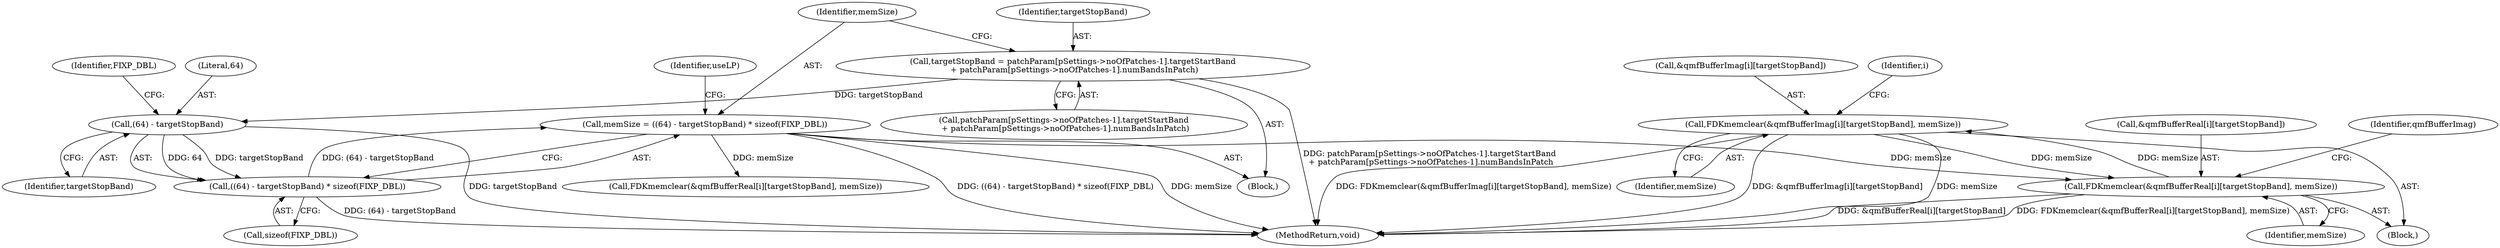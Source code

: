 digraph "0_Android_8e3be529372892e20ccf196809bc73276c822189@array" {
"1000329" [label="(Call,FDKmemclear(&qmfBufferImag[i][targetStopBand], memSize))"];
"1000321" [label="(Call,FDKmemclear(&qmfBufferReal[i][targetStopBand], memSize))"];
"1000329" [label="(Call,FDKmemclear(&qmfBufferImag[i][targetStopBand], memSize))"];
"1000299" [label="(Call,memSize = ((64) - targetStopBand) * sizeof(FIXP_DBL))"];
"1000301" [label="(Call,((64) - targetStopBand) * sizeof(FIXP_DBL))"];
"1000302" [label="(Call,(64) - targetStopBand)"];
"1000277" [label="(Call,targetStopBand = patchParam[pSettings->noOfPatches-1].targetStartBand\n + patchParam[pSettings->noOfPatches-1].numBandsInPatch)"];
"1000306" [label="(Identifier,FIXP_DBL)"];
"1000330" [label="(Call,&qmfBufferImag[i][targetStopBand])"];
"1000321" [label="(Call,FDKmemclear(&qmfBufferReal[i][targetStopBand], memSize))"];
"1000278" [label="(Identifier,targetStopBand)"];
"1000320" [label="(Block,)"];
"1000279" [label="(Call,patchParam[pSettings->noOfPatches-1].targetStartBand\n + patchParam[pSettings->noOfPatches-1].numBandsInPatch)"];
"1000302" [label="(Call,(64) - targetStopBand)"];
"1000305" [label="(Call,sizeof(FIXP_DBL))"];
"1000322" [label="(Call,&qmfBufferReal[i][targetStopBand])"];
"1000348" [label="(Call,FDKmemclear(&qmfBufferReal[i][targetStopBand], memSize))"];
"1000304" [label="(Identifier,targetStopBand)"];
"1000328" [label="(Identifier,memSize)"];
"1002020" [label="(MethodReturn,void)"];
"1000303" [label="(Literal,64)"];
"1000299" [label="(Call,memSize = ((64) - targetStopBand) * sizeof(FIXP_DBL))"];
"1000329" [label="(Call,FDKmemclear(&qmfBufferImag[i][targetStopBand], memSize))"];
"1000336" [label="(Identifier,memSize)"];
"1000277" [label="(Call,targetStopBand = patchParam[pSettings->noOfPatches-1].targetStartBand\n + patchParam[pSettings->noOfPatches-1].numBandsInPatch)"];
"1000300" [label="(Identifier,memSize)"];
"1000309" [label="(Identifier,useLP)"];
"1000178" [label="(Block,)"];
"1000301" [label="(Call,((64) - targetStopBand) * sizeof(FIXP_DBL))"];
"1000319" [label="(Identifier,i)"];
"1000333" [label="(Identifier,qmfBufferImag)"];
"1000329" -> "1000320"  [label="AST: "];
"1000329" -> "1000336"  [label="CFG: "];
"1000330" -> "1000329"  [label="AST: "];
"1000336" -> "1000329"  [label="AST: "];
"1000319" -> "1000329"  [label="CFG: "];
"1000329" -> "1002020"  [label="DDG: memSize"];
"1000329" -> "1002020"  [label="DDG: FDKmemclear(&qmfBufferImag[i][targetStopBand], memSize)"];
"1000329" -> "1002020"  [label="DDG: &qmfBufferImag[i][targetStopBand]"];
"1000329" -> "1000321"  [label="DDG: memSize"];
"1000321" -> "1000329"  [label="DDG: memSize"];
"1000321" -> "1000320"  [label="AST: "];
"1000321" -> "1000328"  [label="CFG: "];
"1000322" -> "1000321"  [label="AST: "];
"1000328" -> "1000321"  [label="AST: "];
"1000333" -> "1000321"  [label="CFG: "];
"1000321" -> "1002020"  [label="DDG: &qmfBufferReal[i][targetStopBand]"];
"1000321" -> "1002020"  [label="DDG: FDKmemclear(&qmfBufferReal[i][targetStopBand], memSize)"];
"1000299" -> "1000321"  [label="DDG: memSize"];
"1000299" -> "1000178"  [label="AST: "];
"1000299" -> "1000301"  [label="CFG: "];
"1000300" -> "1000299"  [label="AST: "];
"1000301" -> "1000299"  [label="AST: "];
"1000309" -> "1000299"  [label="CFG: "];
"1000299" -> "1002020"  [label="DDG: ((64) - targetStopBand) * sizeof(FIXP_DBL)"];
"1000299" -> "1002020"  [label="DDG: memSize"];
"1000301" -> "1000299"  [label="DDG: (64) - targetStopBand"];
"1000299" -> "1000348"  [label="DDG: memSize"];
"1000301" -> "1000305"  [label="CFG: "];
"1000302" -> "1000301"  [label="AST: "];
"1000305" -> "1000301"  [label="AST: "];
"1000301" -> "1002020"  [label="DDG: (64) - targetStopBand"];
"1000302" -> "1000301"  [label="DDG: 64"];
"1000302" -> "1000301"  [label="DDG: targetStopBand"];
"1000302" -> "1000304"  [label="CFG: "];
"1000303" -> "1000302"  [label="AST: "];
"1000304" -> "1000302"  [label="AST: "];
"1000306" -> "1000302"  [label="CFG: "];
"1000302" -> "1002020"  [label="DDG: targetStopBand"];
"1000277" -> "1000302"  [label="DDG: targetStopBand"];
"1000277" -> "1000178"  [label="AST: "];
"1000277" -> "1000279"  [label="CFG: "];
"1000278" -> "1000277"  [label="AST: "];
"1000279" -> "1000277"  [label="AST: "];
"1000300" -> "1000277"  [label="CFG: "];
"1000277" -> "1002020"  [label="DDG: patchParam[pSettings->noOfPatches-1].targetStartBand\n + patchParam[pSettings->noOfPatches-1].numBandsInPatch"];
}

